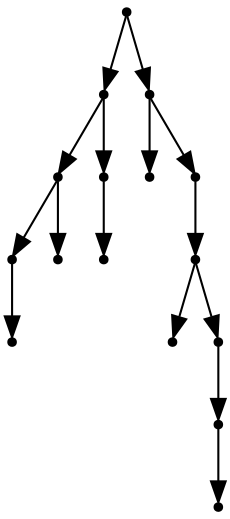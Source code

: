 digraph {
  15 [shape=point];
  6 [shape=point];
  3 [shape=point];
  1 [shape=point];
  0 [shape=point];
  2 [shape=point];
  5 [shape=point];
  4 [shape=point];
  14 [shape=point];
  7 [shape=point];
  13 [shape=point];
  12 [shape=point];
  8 [shape=point];
  11 [shape=point];
  10 [shape=point];
  9 [shape=point];
15 -> 6;
6 -> 3;
3 -> 1;
1 -> 0;
3 -> 2;
6 -> 5;
5 -> 4;
15 -> 14;
14 -> 7;
14 -> 13;
13 -> 12;
12 -> 8;
12 -> 11;
11 -> 10;
10 -> 9;
}
